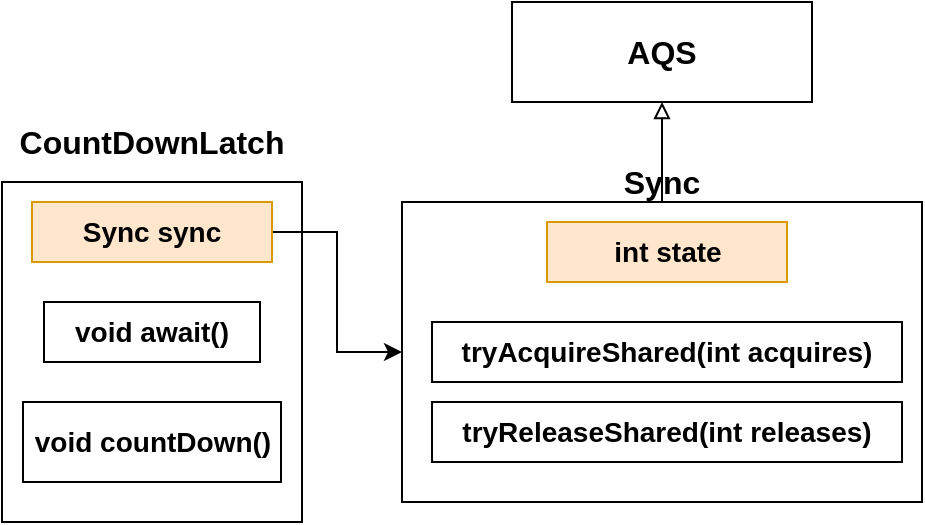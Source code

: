 <mxfile version="15.2.7" type="device"><diagram id="llITegALEaRjxMjrKVYo" name="第 1 页"><mxGraphModel dx="1205" dy="696" grid="1" gridSize="10" guides="1" tooltips="1" connect="1" arrows="1" fold="1" page="1" pageScale="1" pageWidth="827" pageHeight="1169" math="0" shadow="0"><root><mxCell id="0"/><mxCell id="1" parent="0"/><mxCell id="EKB8s2bar-_6aS75dGUX-1" value="" style="rounded=0;whiteSpace=wrap;html=1;" parent="1" vertex="1"><mxGeometry x="230" y="270" width="150" height="170" as="geometry"/></mxCell><mxCell id="EKB8s2bar-_6aS75dGUX-2" value="&lt;font style=&quot;font-size: 16px&quot;&gt;&lt;b&gt;CountDownLatch&lt;/b&gt;&lt;/font&gt;" style="text;html=1;strokeColor=none;fillColor=none;align=center;verticalAlign=middle;whiteSpace=wrap;rounded=0;" parent="1" vertex="1"><mxGeometry x="285" y="240" width="40" height="20" as="geometry"/></mxCell><mxCell id="EKB8s2bar-_6aS75dGUX-9" style="edgeStyle=orthogonalEdgeStyle;rounded=0;orthogonalLoop=1;jettySize=auto;html=1;exitX=1;exitY=0.5;exitDx=0;exitDy=0;entryX=0;entryY=0.5;entryDx=0;entryDy=0;endArrow=classic;endFill=1;" parent="1" source="EKB8s2bar-_6aS75dGUX-3" target="EKB8s2bar-_6aS75dGUX-4" edge="1"><mxGeometry relative="1" as="geometry"/></mxCell><mxCell id="EKB8s2bar-_6aS75dGUX-3" value="&lt;b&gt;&lt;font style=&quot;font-size: 14px&quot;&gt;Sync sync&lt;/font&gt;&lt;/b&gt;" style="rounded=0;whiteSpace=wrap;html=1;fillColor=#ffe6cc;strokeColor=#d79b00;" parent="1" vertex="1"><mxGeometry x="245" y="280" width="120" height="30" as="geometry"/></mxCell><mxCell id="EKB8s2bar-_6aS75dGUX-8" style="edgeStyle=orthogonalEdgeStyle;rounded=0;orthogonalLoop=1;jettySize=auto;html=1;exitX=0.5;exitY=0;exitDx=0;exitDy=0;entryX=0.5;entryY=1;entryDx=0;entryDy=0;endArrow=block;endFill=0;" parent="1" source="EKB8s2bar-_6aS75dGUX-4" target="EKB8s2bar-_6aS75dGUX-7" edge="1"><mxGeometry relative="1" as="geometry"/></mxCell><mxCell id="EKB8s2bar-_6aS75dGUX-4" value="" style="rounded=0;whiteSpace=wrap;html=1;" parent="1" vertex="1"><mxGeometry x="430" y="280" width="260" height="150" as="geometry"/></mxCell><mxCell id="EKB8s2bar-_6aS75dGUX-5" value="&lt;font style=&quot;font-size: 16px&quot;&gt;&lt;b&gt;Sync&lt;/b&gt;&lt;/font&gt;" style="text;html=1;strokeColor=none;fillColor=none;align=center;verticalAlign=middle;whiteSpace=wrap;rounded=0;" parent="1" vertex="1"><mxGeometry x="540" y="260" width="40" height="20" as="geometry"/></mxCell><mxCell id="EKB8s2bar-_6aS75dGUX-6" value="&lt;b&gt;&lt;font style=&quot;font-size: 14px&quot;&gt;int state&lt;/font&gt;&lt;/b&gt;" style="rounded=0;whiteSpace=wrap;html=1;fillColor=#ffe6cc;strokeColor=#d79b00;" parent="1" vertex="1"><mxGeometry x="502.5" y="290" width="120" height="30" as="geometry"/></mxCell><mxCell id="EKB8s2bar-_6aS75dGUX-7" value="&lt;b&gt;&lt;font style=&quot;font-size: 16px&quot;&gt;AQS&lt;/font&gt;&lt;/b&gt;" style="rounded=0;whiteSpace=wrap;html=1;" parent="1" vertex="1"><mxGeometry x="485" y="180" width="150" height="50" as="geometry"/></mxCell><mxCell id="EKB8s2bar-_6aS75dGUX-10" value="&lt;b&gt;&lt;font style=&quot;font-size: 14px&quot;&gt;void await()&lt;/font&gt;&lt;/b&gt;" style="rounded=0;whiteSpace=wrap;html=1;" parent="1" vertex="1"><mxGeometry x="251" y="330" width="108" height="30" as="geometry"/></mxCell><mxCell id="EKB8s2bar-_6aS75dGUX-11" value="&lt;b&gt;&lt;font style=&quot;font-size: 14px&quot;&gt;void countDown()&lt;/font&gt;&lt;/b&gt;" style="rounded=0;whiteSpace=wrap;html=1;" parent="1" vertex="1"><mxGeometry x="240.5" y="380" width="129" height="40" as="geometry"/></mxCell><mxCell id="EKB8s2bar-_6aS75dGUX-13" value="&lt;b&gt;&lt;font style=&quot;font-size: 14px&quot;&gt;tryAcquireShared(int acquires)&lt;/font&gt;&lt;/b&gt;" style="rounded=0;whiteSpace=wrap;html=1;" parent="1" vertex="1"><mxGeometry x="445" y="340" width="235" height="30" as="geometry"/></mxCell><mxCell id="EKB8s2bar-_6aS75dGUX-14" value="&lt;b&gt;&lt;font style=&quot;font-size: 14px&quot;&gt;tryReleaseShared(int releases)&lt;/font&gt;&lt;/b&gt;" style="rounded=0;whiteSpace=wrap;html=1;" parent="1" vertex="1"><mxGeometry x="445" y="380" width="235" height="30" as="geometry"/></mxCell></root></mxGraphModel></diagram></mxfile>